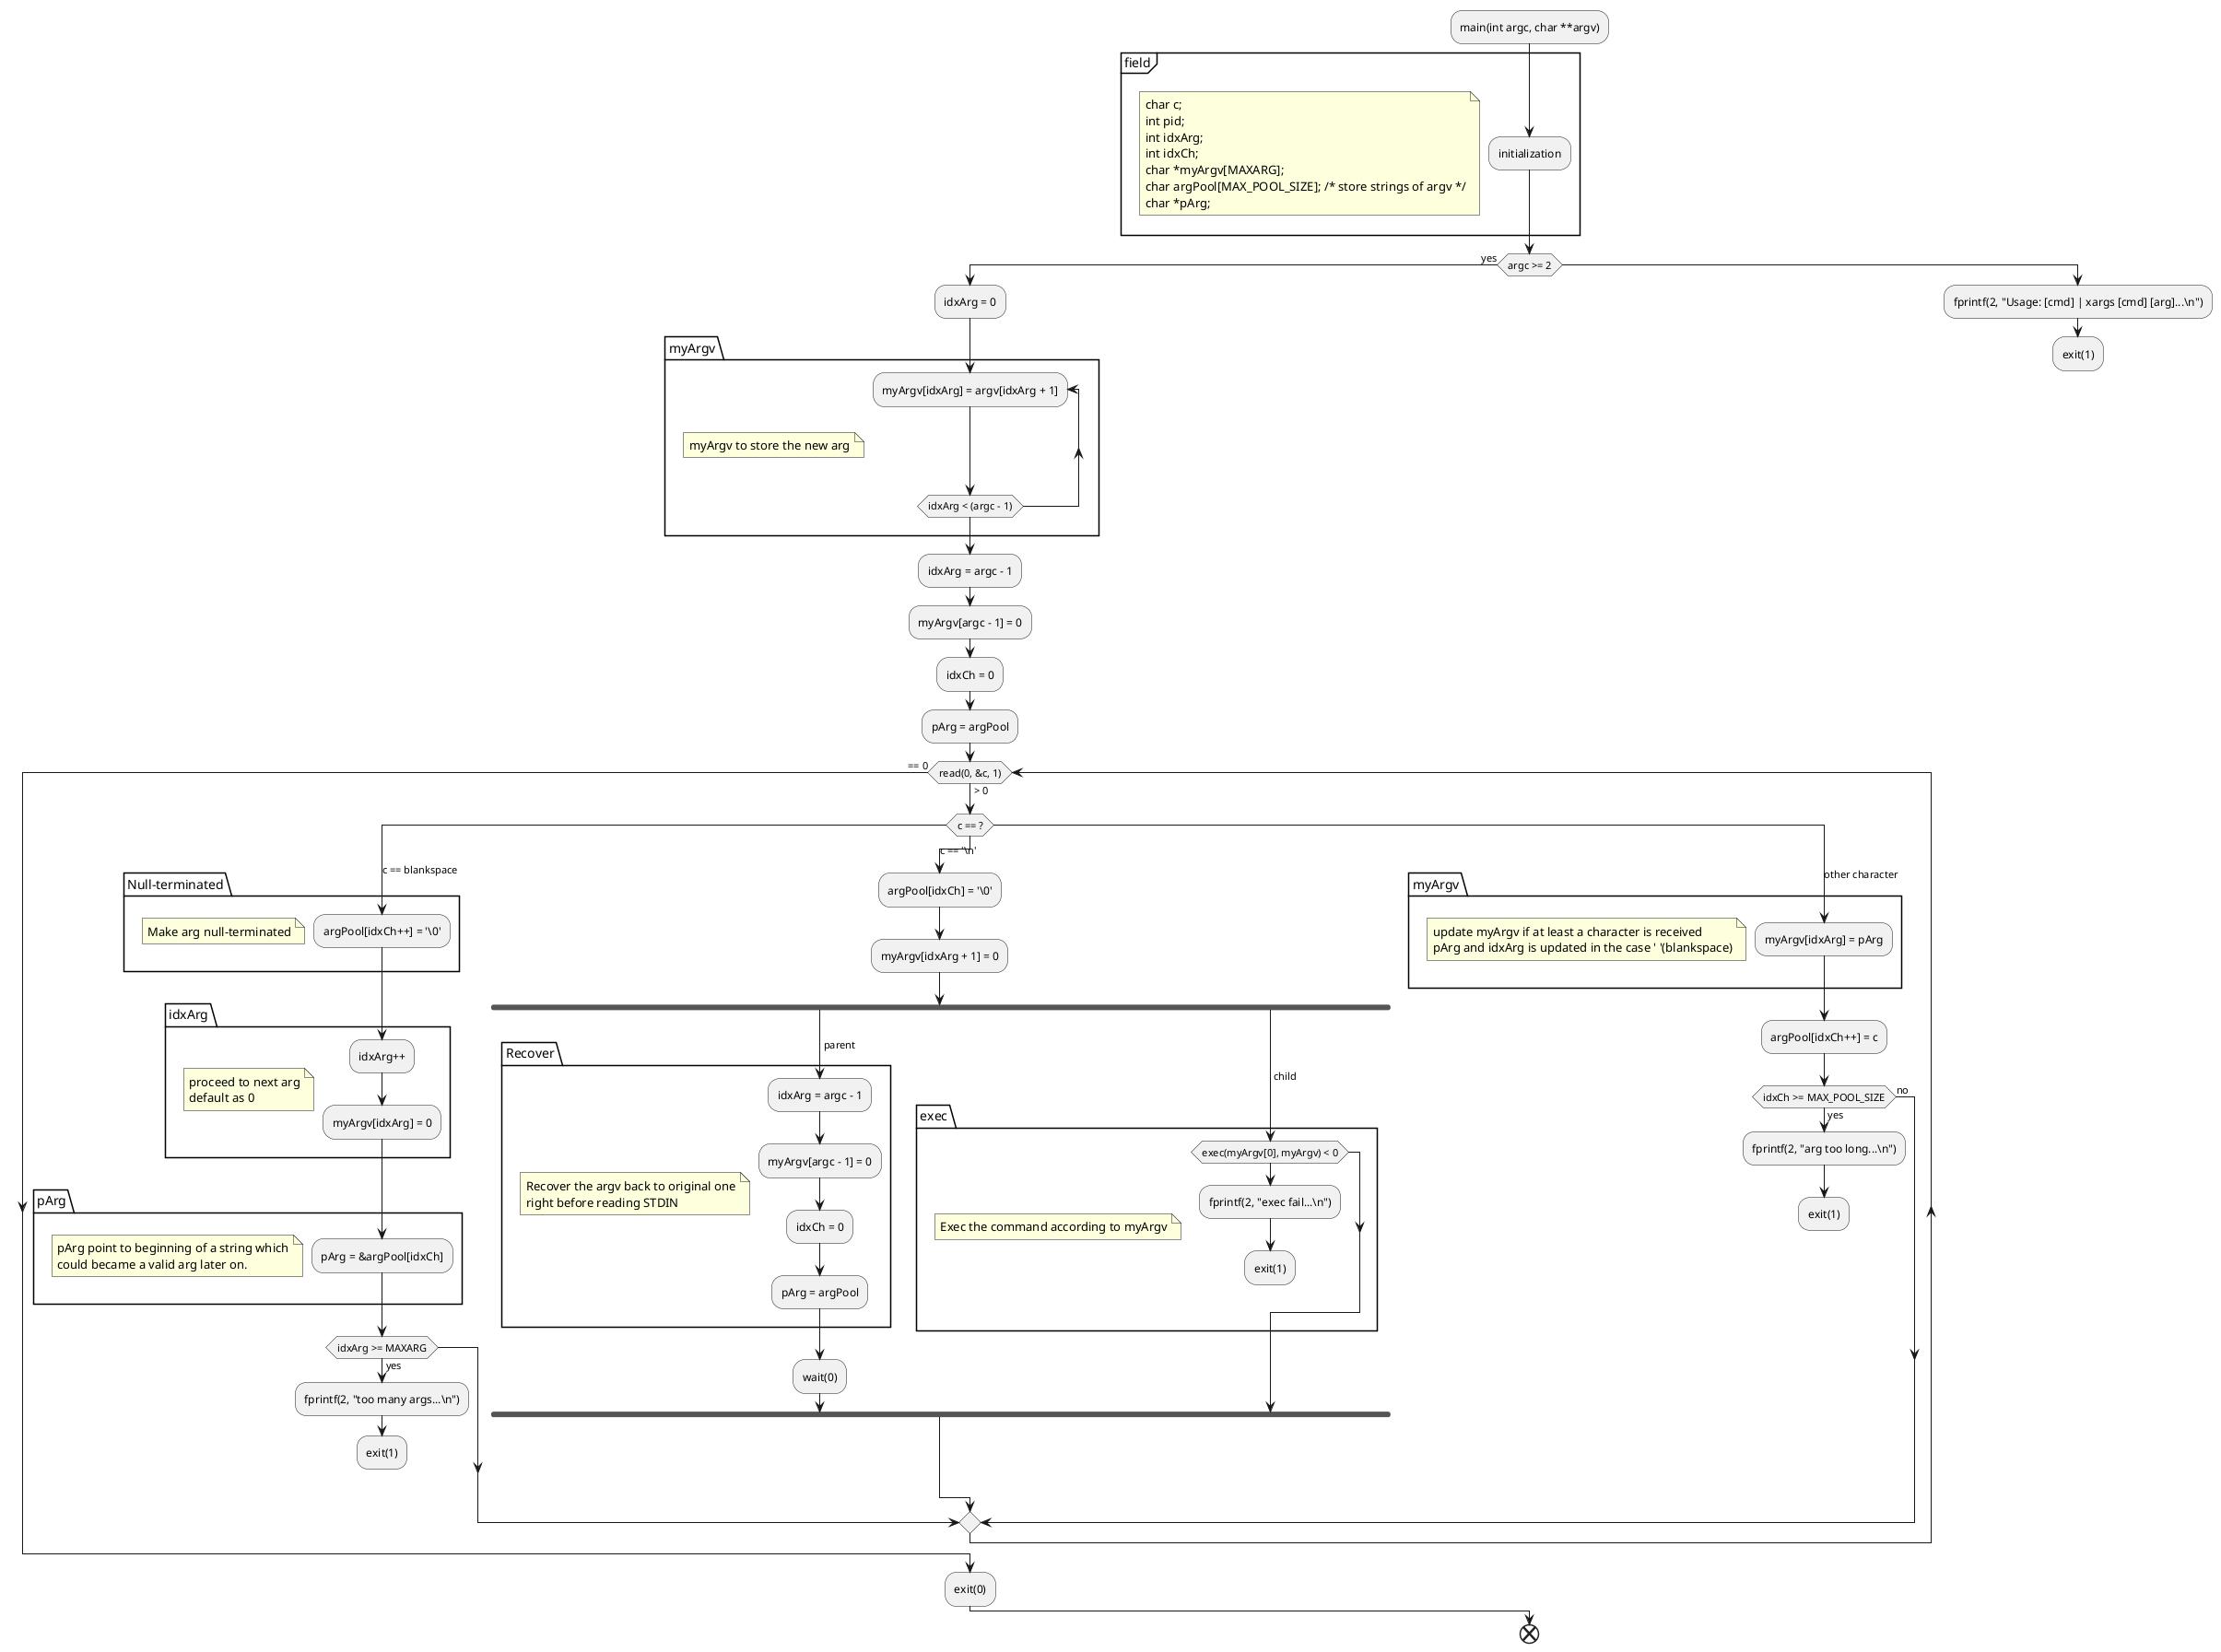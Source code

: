 @startuml xargs
skinparam ConditionEndStyle diamond

:main(int argc, char **argv);

partition "field" {
    note 
    char c;
    int pid;
    int idxArg;
    int idxCh;
    char *myArgv[MAXARG];
    char argPool[MAX_POOL_SIZE]; /* store strings of argv */
    char *pArg;
    end note
    :initialization;
}
    
if (argc >= 2) then (yes)

    :idxArg = 0;
    package "myArgv" {
        note 
            myArgv to store the new arg
        end note
        repeat :myArgv[idxArg] = argv[idxArg + 1];
        repeat while (idxArg < (argc - 1))
    }

    :idxArg = argc - 1;
    :myArgv[argc - 1] = 0;
    :idxCh = 0;
    :pArg = argPool;

    while (read(0, &c, 1)) is (> 0)
        switch (c == ?)
        case (c == blankspace)
            package Null-terminated {
                note
                    Make arg null-terminated
                end note
                :argPool[idxCh++] = '\0';
            }
            package idxArg {
                note
                    proceed to next arg
                    default as 0
                end note
                :idxArg++;
                :myArgv[idxArg] = 0;
            }
            package pArg {
                note
                    pArg point to beginning of a string which
                    could became a valid arg later on.
                end note
                :pArg = &argPool[idxCh];
            }
            if (idxArg >= MAXARG) then (yes)
                :fprintf(2, "too many args...\\n");
                :exit(1);
                kill
            endif
        case (c == '\\n')
            :argPool[idxCh] = '\0';
            :myArgv[idxArg + 1] = 0;
            fork
                ->parent;
                package Recover {
                    note
                        Recover the argv back to original one
                        right before reading STDIN
                    end note
                    :idxArg = argc - 1;
                    :myArgv[argc - 1] = 0;
                    :idxCh = 0;
                    :pArg = argPool;
                }
                
                :wait(0);
            fork again
                ->child;
                package "exec" {
                    note
                        Exec the command according to myArgv
                    end note
                    if (exec(myArgv[0], myArgv) < 0) then
                        :fprintf(2, "exec fail...\\n");
                        :exit(1);
                        kill
                    endif
                }
                
            end fork
        case (other character)
            package "myArgv" {
                note
                    update myArgv if at least a character is received
                    pArg and idxArg is updated in the case ' '(blankspace)
                end note
                :myArgv[idxArg] = pArg;
            }
            
            :argPool[idxCh++] = c;
            if (idxCh >= MAX_POOL_SIZE) then (yes)
                :fprintf(2, "arg too long...\\n");
                :exit(1);
                kill
            else (no)
            endif
        endswitch
    endwhile ( == 0)
    :exit(0);
else
:fprintf(2, "Usage: [cmd] | xargs [cmd] [arg]...\\n");
:exit(1);
kill
endif
end
@enduml